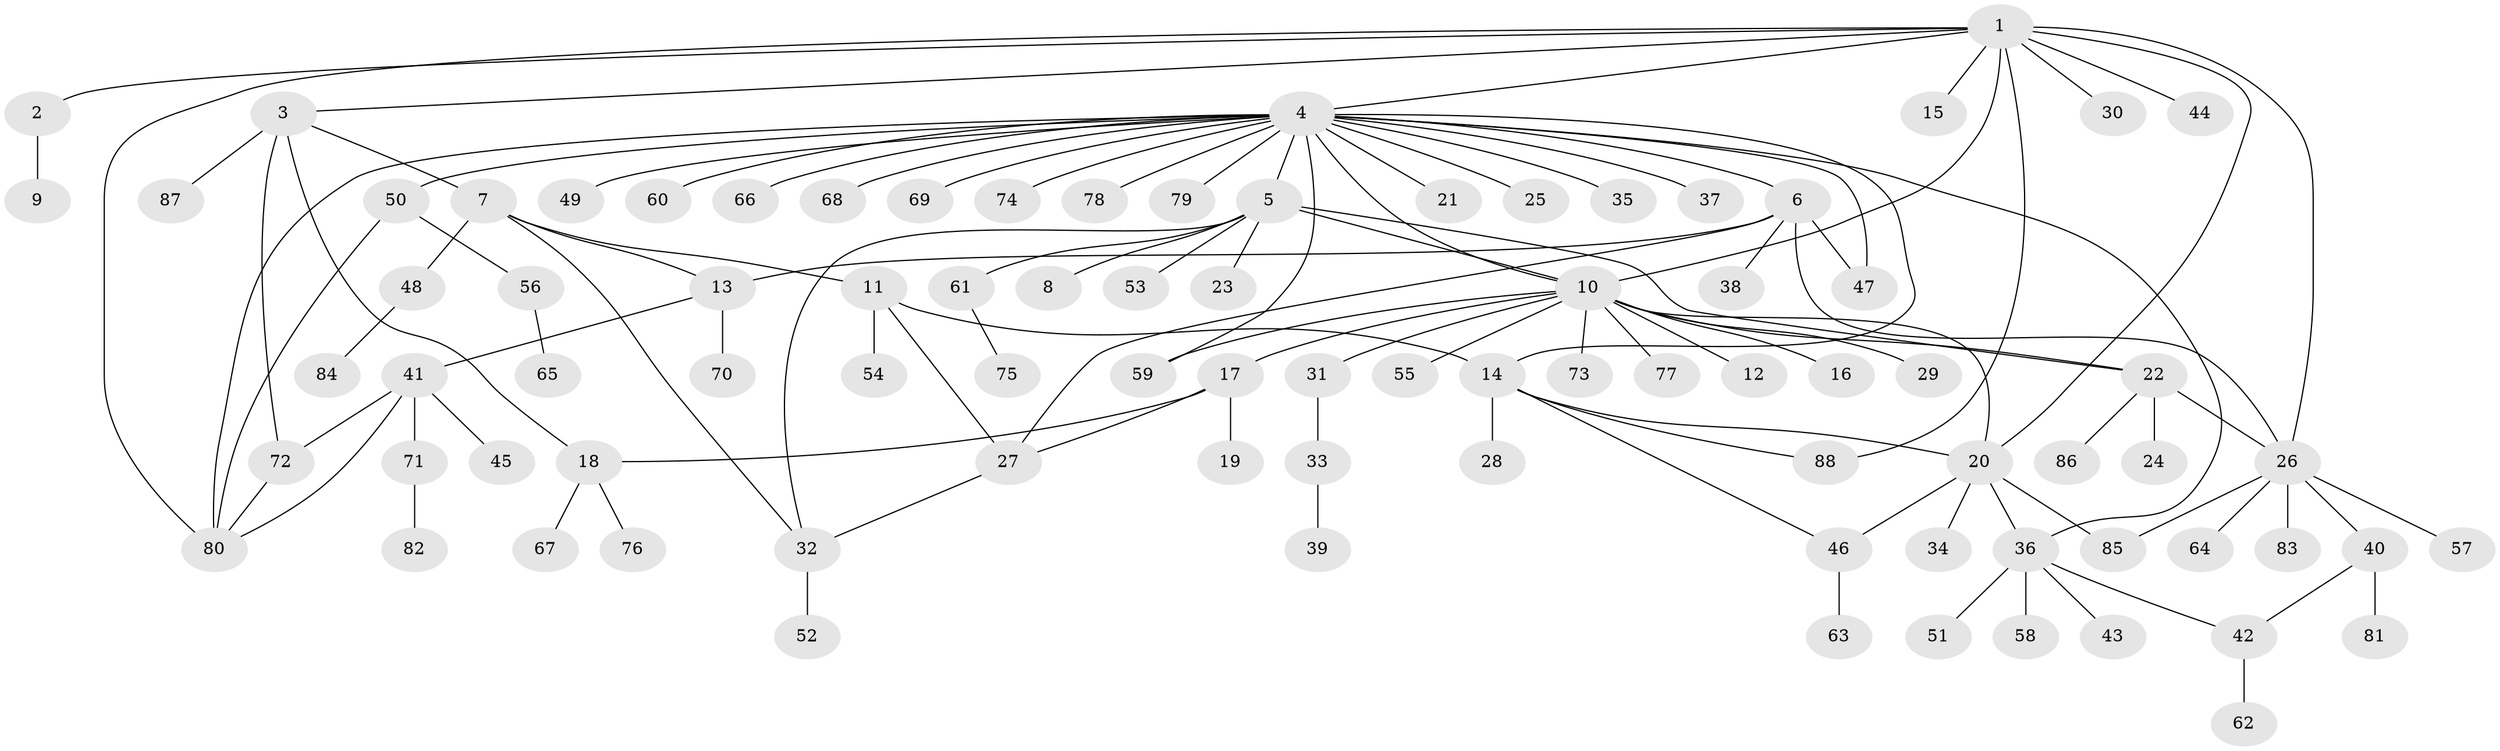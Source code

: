 // Generated by graph-tools (version 1.1) at 2025/01/03/09/25 03:01:39]
// undirected, 88 vertices, 113 edges
graph export_dot {
graph [start="1"]
  node [color=gray90,style=filled];
  1;
  2;
  3;
  4;
  5;
  6;
  7;
  8;
  9;
  10;
  11;
  12;
  13;
  14;
  15;
  16;
  17;
  18;
  19;
  20;
  21;
  22;
  23;
  24;
  25;
  26;
  27;
  28;
  29;
  30;
  31;
  32;
  33;
  34;
  35;
  36;
  37;
  38;
  39;
  40;
  41;
  42;
  43;
  44;
  45;
  46;
  47;
  48;
  49;
  50;
  51;
  52;
  53;
  54;
  55;
  56;
  57;
  58;
  59;
  60;
  61;
  62;
  63;
  64;
  65;
  66;
  67;
  68;
  69;
  70;
  71;
  72;
  73;
  74;
  75;
  76;
  77;
  78;
  79;
  80;
  81;
  82;
  83;
  84;
  85;
  86;
  87;
  88;
  1 -- 2;
  1 -- 3;
  1 -- 4;
  1 -- 10;
  1 -- 15;
  1 -- 20;
  1 -- 26;
  1 -- 30;
  1 -- 44;
  1 -- 80;
  1 -- 88;
  2 -- 9;
  3 -- 7;
  3 -- 18;
  3 -- 72;
  3 -- 87;
  4 -- 5;
  4 -- 6;
  4 -- 10;
  4 -- 14;
  4 -- 21;
  4 -- 25;
  4 -- 35;
  4 -- 36;
  4 -- 37;
  4 -- 47;
  4 -- 49;
  4 -- 50;
  4 -- 59;
  4 -- 60;
  4 -- 66;
  4 -- 68;
  4 -- 69;
  4 -- 74;
  4 -- 78;
  4 -- 79;
  4 -- 80;
  5 -- 8;
  5 -- 10;
  5 -- 22;
  5 -- 23;
  5 -- 32;
  5 -- 53;
  5 -- 61;
  6 -- 13;
  6 -- 26;
  6 -- 27;
  6 -- 38;
  6 -- 47;
  7 -- 11;
  7 -- 13;
  7 -- 32;
  7 -- 48;
  10 -- 12;
  10 -- 16;
  10 -- 17;
  10 -- 20;
  10 -- 22;
  10 -- 29;
  10 -- 31;
  10 -- 55;
  10 -- 59;
  10 -- 73;
  10 -- 77;
  11 -- 14;
  11 -- 27;
  11 -- 54;
  13 -- 41;
  13 -- 70;
  14 -- 20;
  14 -- 28;
  14 -- 46;
  14 -- 88;
  17 -- 18;
  17 -- 19;
  17 -- 27;
  18 -- 67;
  18 -- 76;
  20 -- 34;
  20 -- 36;
  20 -- 46;
  20 -- 85;
  22 -- 24;
  22 -- 26;
  22 -- 86;
  26 -- 40;
  26 -- 57;
  26 -- 64;
  26 -- 83;
  26 -- 85;
  27 -- 32;
  31 -- 33;
  32 -- 52;
  33 -- 39;
  36 -- 42;
  36 -- 43;
  36 -- 51;
  36 -- 58;
  40 -- 42;
  40 -- 81;
  41 -- 45;
  41 -- 71;
  41 -- 72;
  41 -- 80;
  42 -- 62;
  46 -- 63;
  48 -- 84;
  50 -- 56;
  50 -- 80;
  56 -- 65;
  61 -- 75;
  71 -- 82;
  72 -- 80;
}
